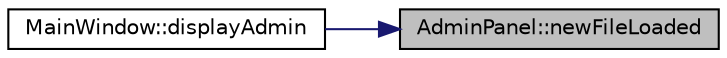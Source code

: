digraph "AdminPanel::newFileLoaded"
{
 // LATEX_PDF_SIZE
  edge [fontname="Helvetica",fontsize="10",labelfontname="Helvetica",labelfontsize="10"];
  node [fontname="Helvetica",fontsize="10",shape=record];
  rankdir="RL";
  Node1 [label="AdminPanel::newFileLoaded",height=0.2,width=0.4,color="black", fillcolor="grey75", style="filled", fontcolor="black",tooltip=" "];
  Node1 -> Node2 [dir="back",color="midnightblue",fontsize="10",style="solid",fontname="Helvetica"];
  Node2 [label="MainWindow::displayAdmin",height=0.2,width=0.4,color="black", fillcolor="white", style="filled",URL="$class_main_window.html#a9df76e2d80b6d9850af041d5131ce8c7",tooltip=" "];
}
